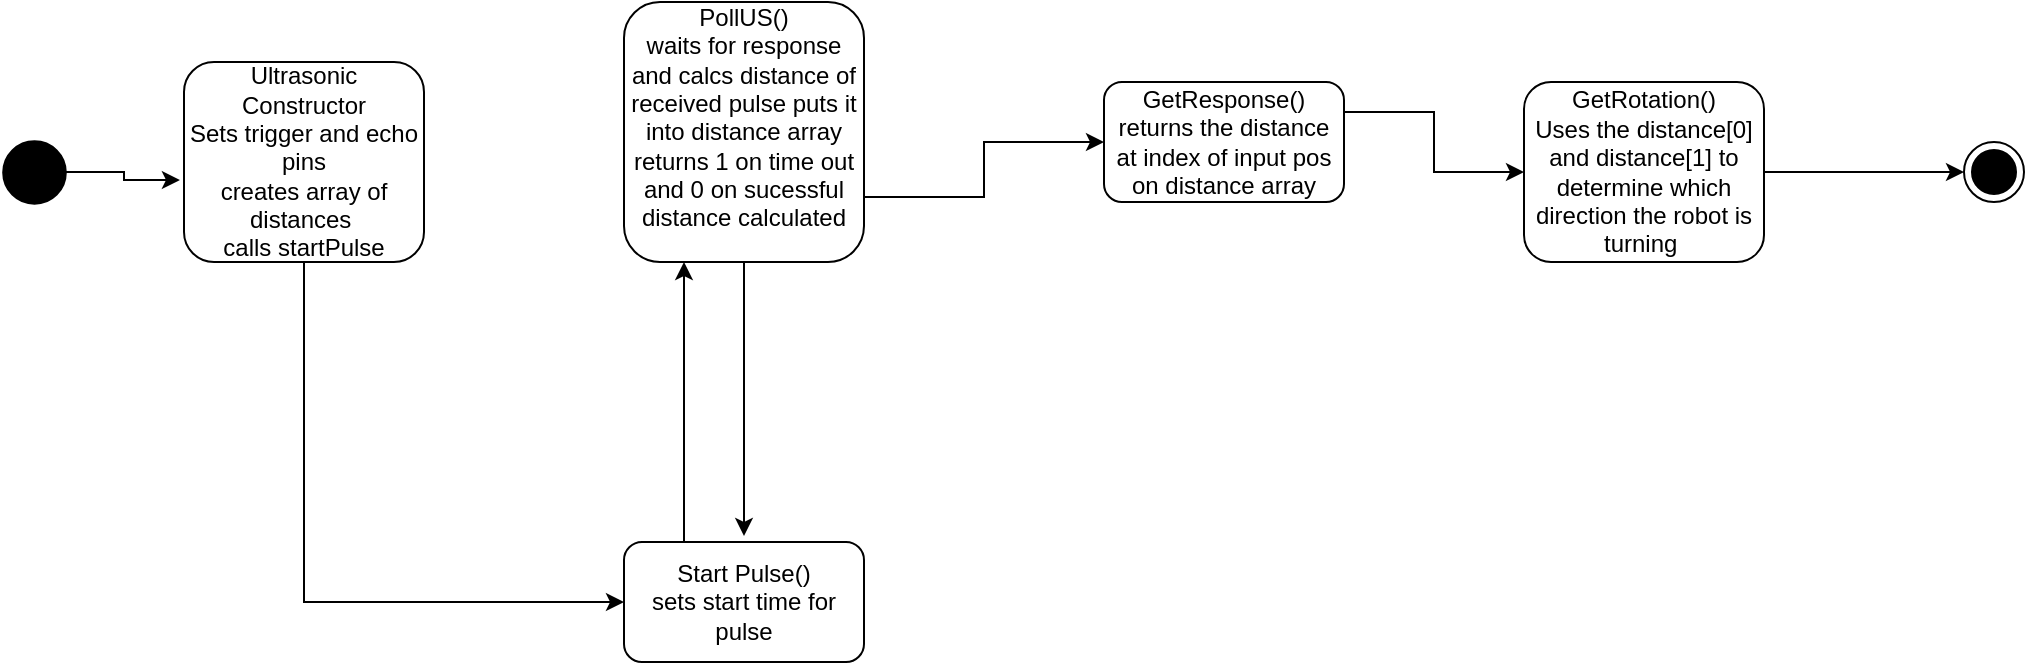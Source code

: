 <mxfile version="15.4.3" type="github">
  <diagram id="23gbs6PRRigID9WzYWSW" name="Library Inheritance">
    <mxGraphModel dx="1422" dy="794" grid="1" gridSize="10" guides="1" tooltips="1" connect="1" arrows="1" fold="1" page="1" pageScale="1" pageWidth="3300" pageHeight="4681" math="0" shadow="0">
      <root>
        <mxCell id="0" />
        <mxCell id="1" parent="0" />
        <mxCell id="S-yS9oSUxoczkZgkFleL-1" style="edgeStyle=orthogonalEdgeStyle;rounded=0;orthogonalLoop=1;jettySize=auto;html=1;exitX=0.25;exitY=0;exitDx=0;exitDy=0;entryX=0.25;entryY=1;entryDx=0;entryDy=0;" parent="1" source="wjIySHNyMZ0HqPHrgx6V-1" target="RDGCTlYvT_do_cj032Q4-2" edge="1">
          <mxGeometry relative="1" as="geometry" />
        </mxCell>
        <mxCell id="wjIySHNyMZ0HqPHrgx6V-1" value="Start Pulse()&lt;br&gt;sets start time for pulse" style="whiteSpace=wrap;html=1;rounded=1;" parent="1" vertex="1">
          <mxGeometry x="1310" y="470" width="120" height="60" as="geometry" />
        </mxCell>
        <mxCell id="RDGCTlYvT_do_cj032Q4-15" style="edgeStyle=orthogonalEdgeStyle;rounded=0;orthogonalLoop=1;jettySize=auto;html=1;exitX=0.5;exitY=1;exitDx=0;exitDy=0;" parent="1" source="RDGCTlYvT_do_cj032Q4-2" edge="1">
          <mxGeometry relative="1" as="geometry">
            <mxPoint x="1370" y="467" as="targetPoint" />
            <Array as="points">
              <mxPoint x="1370" y="467" />
            </Array>
          </mxGeometry>
        </mxCell>
        <mxCell id="5AeRxl9TvQMXXWB_UQcx-5" style="edgeStyle=orthogonalEdgeStyle;rounded=0;orthogonalLoop=1;jettySize=auto;html=1;exitX=1;exitY=0.75;exitDx=0;exitDy=0;entryX=0;entryY=0.5;entryDx=0;entryDy=0;" parent="1" source="RDGCTlYvT_do_cj032Q4-2" target="RDGCTlYvT_do_cj032Q4-3" edge="1">
          <mxGeometry relative="1" as="geometry" />
        </mxCell>
        <mxCell id="RDGCTlYvT_do_cj032Q4-2" value="PollUS()&lt;br&gt;waits for response and calcs distance of received pulse puts it into distance array&lt;br&gt;returns 1 on time out and 0 on sucessful distance calculated&lt;br&gt;&amp;nbsp;" style="rounded=1;whiteSpace=wrap;html=1;" parent="1" vertex="1">
          <mxGeometry x="1310" y="200" width="120" height="130" as="geometry" />
        </mxCell>
        <mxCell id="5AeRxl9TvQMXXWB_UQcx-6" style="edgeStyle=orthogonalEdgeStyle;rounded=0;orthogonalLoop=1;jettySize=auto;html=1;exitX=1;exitY=0.25;exitDx=0;exitDy=0;entryX=0;entryY=0.5;entryDx=0;entryDy=0;" parent="1" source="RDGCTlYvT_do_cj032Q4-3" target="RDGCTlYvT_do_cj032Q4-4" edge="1">
          <mxGeometry relative="1" as="geometry" />
        </mxCell>
        <mxCell id="RDGCTlYvT_do_cj032Q4-3" value="GetResponse()&lt;br&gt;returns the distance at index of input pos on distance array" style="rounded=1;whiteSpace=wrap;html=1;" parent="1" vertex="1">
          <mxGeometry x="1550" y="240" width="120" height="60" as="geometry" />
        </mxCell>
        <mxCell id="R3AV7CYG4bPrG0PTNU2u-2" style="edgeStyle=orthogonalEdgeStyle;rounded=0;orthogonalLoop=1;jettySize=auto;html=1;" edge="1" parent="1" source="RDGCTlYvT_do_cj032Q4-4" target="R3AV7CYG4bPrG0PTNU2u-1">
          <mxGeometry relative="1" as="geometry" />
        </mxCell>
        <mxCell id="RDGCTlYvT_do_cj032Q4-4" value="GetRotation()&lt;br&gt;Uses the distance[0] and distance[1] to determine which direction the robot is turning&amp;nbsp;" style="whiteSpace=wrap;html=1;rounded=1;" parent="1" vertex="1">
          <mxGeometry x="1760" y="240" width="120" height="90" as="geometry" />
        </mxCell>
        <mxCell id="RDGCTlYvT_do_cj032Q4-14" style="edgeStyle=orthogonalEdgeStyle;rounded=0;orthogonalLoop=1;jettySize=auto;html=1;exitX=0.5;exitY=1;exitDx=0;exitDy=0;entryX=0;entryY=0.5;entryDx=0;entryDy=0;" parent="1" source="RDGCTlYvT_do_cj032Q4-6" target="wjIySHNyMZ0HqPHrgx6V-1" edge="1">
          <mxGeometry relative="1" as="geometry" />
        </mxCell>
        <mxCell id="RDGCTlYvT_do_cj032Q4-6" value="Ultrasonic Constructor&lt;br&gt;Sets trigger and echo pins&lt;br&gt;creates array of distances&amp;nbsp;&lt;br&gt;calls startPulse" style="whiteSpace=wrap;html=1;rounded=1;" parent="1" vertex="1">
          <mxGeometry x="1090" y="230" width="120" height="100" as="geometry" />
        </mxCell>
        <mxCell id="5AeRxl9TvQMXXWB_UQcx-2" style="edgeStyle=orthogonalEdgeStyle;rounded=0;orthogonalLoop=1;jettySize=auto;html=1;entryX=-0.017;entryY=0.59;entryDx=0;entryDy=0;entryPerimeter=0;" parent="1" source="5AeRxl9TvQMXXWB_UQcx-1" target="RDGCTlYvT_do_cj032Q4-6" edge="1">
          <mxGeometry relative="1" as="geometry" />
        </mxCell>
        <UserObject label="" lucidchartObjectId="lBHdzD_NdfFt" id="5AeRxl9TvQMXXWB_UQcx-1">
          <mxCell style="html=1;overflow=block;blockSpacing=1;whiteSpace=wrap;ellipse;fillColor=#000000;whiteSpace=wrap;fontSize=13;spacing=0;strokeOpacity=100;fillOpacity=100;rounded=1;absoluteArcSize=1;arcSize=9;strokeWidth=2.3;" parent="1" vertex="1">
            <mxGeometry x="1000" y="270" width="30" height="30" as="geometry" />
          </mxCell>
        </UserObject>
        <mxCell id="R3AV7CYG4bPrG0PTNU2u-1" value="" style="ellipse;html=1;shape=endState;fillColor=#000000;strokeColor=#000000;" vertex="1" parent="1">
          <mxGeometry x="1980" y="270" width="30" height="30" as="geometry" />
        </mxCell>
      </root>
    </mxGraphModel>
  </diagram>
</mxfile>
